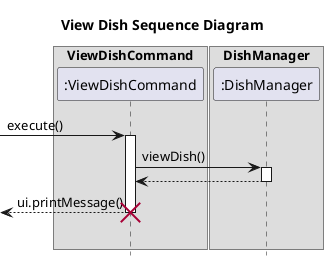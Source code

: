 @startuml
hide footbox
title View Dish Sequence Diagram

box "ViewDishCommand"
participant ":ViewDishCommand" as ViewDishCommand
endbox

box "DishManager"
participant ":DishManager" as DishManager
endbox

-> ViewDishCommand: execute()
activate ViewDishCommand
ViewDishCommand -> DishManager ++ : viewDish()
ViewDishCommand <-- DishManager
deactivate
<-- ViewDishCommand: ui.printMessage()

|||
destroy ViewDishCommand
@enduml